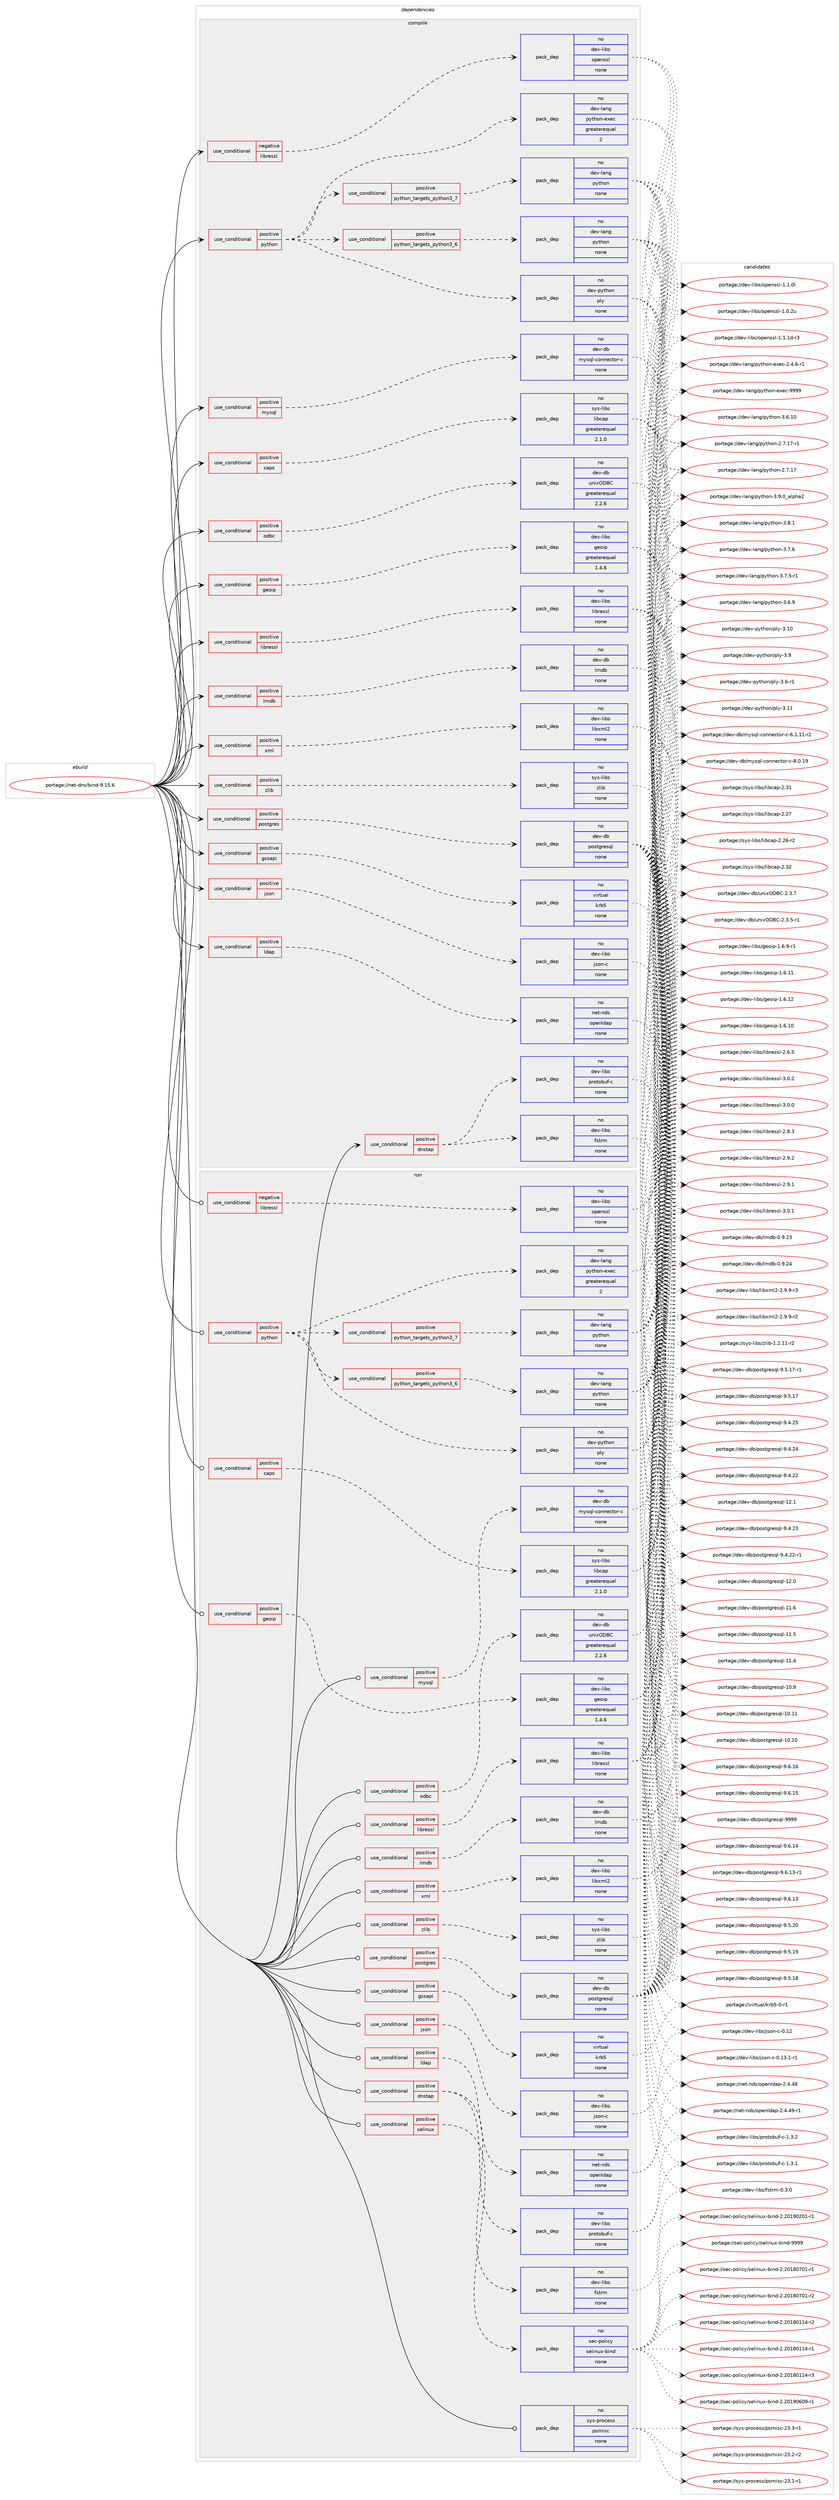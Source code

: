 digraph prolog {

# *************
# Graph options
# *************

newrank=true;
concentrate=true;
compound=true;
graph [rankdir=LR,fontname=Helvetica,fontsize=10,ranksep=1.5];#, ranksep=2.5, nodesep=0.2];
edge  [arrowhead=vee];
node  [fontname=Helvetica,fontsize=10];

# **********
# The ebuild
# **********

subgraph cluster_leftcol {
color=gray;
rank=same;
label=<<i>ebuild</i>>;
id [label="portage://net-dns/bind-9.15.6", color=red, width=4, href="../net-dns/bind-9.15.6.svg"];
}

# ****************
# The dependencies
# ****************

subgraph cluster_midcol {
color=gray;
label=<<i>dependencies</i>>;
subgraph cluster_compile {
fillcolor="#eeeeee";
style=filled;
label=<<i>compile</i>>;
subgraph cond32778 {
dependency148124 [label=<<TABLE BORDER="0" CELLBORDER="1" CELLSPACING="0" CELLPADDING="4"><TR><TD ROWSPAN="3" CELLPADDING="10">use_conditional</TD></TR><TR><TD>negative</TD></TR><TR><TD>libressl</TD></TR></TABLE>>, shape=none, color=red];
subgraph pack112904 {
dependency148125 [label=<<TABLE BORDER="0" CELLBORDER="1" CELLSPACING="0" CELLPADDING="4" WIDTH="220"><TR><TD ROWSPAN="6" CELLPADDING="30">pack_dep</TD></TR><TR><TD WIDTH="110">no</TD></TR><TR><TD>dev-libs</TD></TR><TR><TD>openssl</TD></TR><TR><TD>none</TD></TR><TR><TD></TD></TR></TABLE>>, shape=none, color=blue];
}
dependency148124:e -> dependency148125:w [weight=20,style="dashed",arrowhead="vee"];
}
id:e -> dependency148124:w [weight=20,style="solid",arrowhead="vee"];
subgraph cond32779 {
dependency148126 [label=<<TABLE BORDER="0" CELLBORDER="1" CELLSPACING="0" CELLPADDING="4"><TR><TD ROWSPAN="3" CELLPADDING="10">use_conditional</TD></TR><TR><TD>positive</TD></TR><TR><TD>caps</TD></TR></TABLE>>, shape=none, color=red];
subgraph pack112905 {
dependency148127 [label=<<TABLE BORDER="0" CELLBORDER="1" CELLSPACING="0" CELLPADDING="4" WIDTH="220"><TR><TD ROWSPAN="6" CELLPADDING="30">pack_dep</TD></TR><TR><TD WIDTH="110">no</TD></TR><TR><TD>sys-libs</TD></TR><TR><TD>libcap</TD></TR><TR><TD>greaterequal</TD></TR><TR><TD>2.1.0</TD></TR></TABLE>>, shape=none, color=blue];
}
dependency148126:e -> dependency148127:w [weight=20,style="dashed",arrowhead="vee"];
}
id:e -> dependency148126:w [weight=20,style="solid",arrowhead="vee"];
subgraph cond32780 {
dependency148128 [label=<<TABLE BORDER="0" CELLBORDER="1" CELLSPACING="0" CELLPADDING="4"><TR><TD ROWSPAN="3" CELLPADDING="10">use_conditional</TD></TR><TR><TD>positive</TD></TR><TR><TD>dnstap</TD></TR></TABLE>>, shape=none, color=red];
subgraph pack112906 {
dependency148129 [label=<<TABLE BORDER="0" CELLBORDER="1" CELLSPACING="0" CELLPADDING="4" WIDTH="220"><TR><TD ROWSPAN="6" CELLPADDING="30">pack_dep</TD></TR><TR><TD WIDTH="110">no</TD></TR><TR><TD>dev-libs</TD></TR><TR><TD>fstrm</TD></TR><TR><TD>none</TD></TR><TR><TD></TD></TR></TABLE>>, shape=none, color=blue];
}
dependency148128:e -> dependency148129:w [weight=20,style="dashed",arrowhead="vee"];
subgraph pack112907 {
dependency148130 [label=<<TABLE BORDER="0" CELLBORDER="1" CELLSPACING="0" CELLPADDING="4" WIDTH="220"><TR><TD ROWSPAN="6" CELLPADDING="30">pack_dep</TD></TR><TR><TD WIDTH="110">no</TD></TR><TR><TD>dev-libs</TD></TR><TR><TD>protobuf-c</TD></TR><TR><TD>none</TD></TR><TR><TD></TD></TR></TABLE>>, shape=none, color=blue];
}
dependency148128:e -> dependency148130:w [weight=20,style="dashed",arrowhead="vee"];
}
id:e -> dependency148128:w [weight=20,style="solid",arrowhead="vee"];
subgraph cond32781 {
dependency148131 [label=<<TABLE BORDER="0" CELLBORDER="1" CELLSPACING="0" CELLPADDING="4"><TR><TD ROWSPAN="3" CELLPADDING="10">use_conditional</TD></TR><TR><TD>positive</TD></TR><TR><TD>geoip</TD></TR></TABLE>>, shape=none, color=red];
subgraph pack112908 {
dependency148132 [label=<<TABLE BORDER="0" CELLBORDER="1" CELLSPACING="0" CELLPADDING="4" WIDTH="220"><TR><TD ROWSPAN="6" CELLPADDING="30">pack_dep</TD></TR><TR><TD WIDTH="110">no</TD></TR><TR><TD>dev-libs</TD></TR><TR><TD>geoip</TD></TR><TR><TD>greaterequal</TD></TR><TR><TD>1.4.6</TD></TR></TABLE>>, shape=none, color=blue];
}
dependency148131:e -> dependency148132:w [weight=20,style="dashed",arrowhead="vee"];
}
id:e -> dependency148131:w [weight=20,style="solid",arrowhead="vee"];
subgraph cond32782 {
dependency148133 [label=<<TABLE BORDER="0" CELLBORDER="1" CELLSPACING="0" CELLPADDING="4"><TR><TD ROWSPAN="3" CELLPADDING="10">use_conditional</TD></TR><TR><TD>positive</TD></TR><TR><TD>gssapi</TD></TR></TABLE>>, shape=none, color=red];
subgraph pack112909 {
dependency148134 [label=<<TABLE BORDER="0" CELLBORDER="1" CELLSPACING="0" CELLPADDING="4" WIDTH="220"><TR><TD ROWSPAN="6" CELLPADDING="30">pack_dep</TD></TR><TR><TD WIDTH="110">no</TD></TR><TR><TD>virtual</TD></TR><TR><TD>krb5</TD></TR><TR><TD>none</TD></TR><TR><TD></TD></TR></TABLE>>, shape=none, color=blue];
}
dependency148133:e -> dependency148134:w [weight=20,style="dashed",arrowhead="vee"];
}
id:e -> dependency148133:w [weight=20,style="solid",arrowhead="vee"];
subgraph cond32783 {
dependency148135 [label=<<TABLE BORDER="0" CELLBORDER="1" CELLSPACING="0" CELLPADDING="4"><TR><TD ROWSPAN="3" CELLPADDING="10">use_conditional</TD></TR><TR><TD>positive</TD></TR><TR><TD>json</TD></TR></TABLE>>, shape=none, color=red];
subgraph pack112910 {
dependency148136 [label=<<TABLE BORDER="0" CELLBORDER="1" CELLSPACING="0" CELLPADDING="4" WIDTH="220"><TR><TD ROWSPAN="6" CELLPADDING="30">pack_dep</TD></TR><TR><TD WIDTH="110">no</TD></TR><TR><TD>dev-libs</TD></TR><TR><TD>json-c</TD></TR><TR><TD>none</TD></TR><TR><TD></TD></TR></TABLE>>, shape=none, color=blue];
}
dependency148135:e -> dependency148136:w [weight=20,style="dashed",arrowhead="vee"];
}
id:e -> dependency148135:w [weight=20,style="solid",arrowhead="vee"];
subgraph cond32784 {
dependency148137 [label=<<TABLE BORDER="0" CELLBORDER="1" CELLSPACING="0" CELLPADDING="4"><TR><TD ROWSPAN="3" CELLPADDING="10">use_conditional</TD></TR><TR><TD>positive</TD></TR><TR><TD>ldap</TD></TR></TABLE>>, shape=none, color=red];
subgraph pack112911 {
dependency148138 [label=<<TABLE BORDER="0" CELLBORDER="1" CELLSPACING="0" CELLPADDING="4" WIDTH="220"><TR><TD ROWSPAN="6" CELLPADDING="30">pack_dep</TD></TR><TR><TD WIDTH="110">no</TD></TR><TR><TD>net-nds</TD></TR><TR><TD>openldap</TD></TR><TR><TD>none</TD></TR><TR><TD></TD></TR></TABLE>>, shape=none, color=blue];
}
dependency148137:e -> dependency148138:w [weight=20,style="dashed",arrowhead="vee"];
}
id:e -> dependency148137:w [weight=20,style="solid",arrowhead="vee"];
subgraph cond32785 {
dependency148139 [label=<<TABLE BORDER="0" CELLBORDER="1" CELLSPACING="0" CELLPADDING="4"><TR><TD ROWSPAN="3" CELLPADDING="10">use_conditional</TD></TR><TR><TD>positive</TD></TR><TR><TD>libressl</TD></TR></TABLE>>, shape=none, color=red];
subgraph pack112912 {
dependency148140 [label=<<TABLE BORDER="0" CELLBORDER="1" CELLSPACING="0" CELLPADDING="4" WIDTH="220"><TR><TD ROWSPAN="6" CELLPADDING="30">pack_dep</TD></TR><TR><TD WIDTH="110">no</TD></TR><TR><TD>dev-libs</TD></TR><TR><TD>libressl</TD></TR><TR><TD>none</TD></TR><TR><TD></TD></TR></TABLE>>, shape=none, color=blue];
}
dependency148139:e -> dependency148140:w [weight=20,style="dashed",arrowhead="vee"];
}
id:e -> dependency148139:w [weight=20,style="solid",arrowhead="vee"];
subgraph cond32786 {
dependency148141 [label=<<TABLE BORDER="0" CELLBORDER="1" CELLSPACING="0" CELLPADDING="4"><TR><TD ROWSPAN="3" CELLPADDING="10">use_conditional</TD></TR><TR><TD>positive</TD></TR><TR><TD>lmdb</TD></TR></TABLE>>, shape=none, color=red];
subgraph pack112913 {
dependency148142 [label=<<TABLE BORDER="0" CELLBORDER="1" CELLSPACING="0" CELLPADDING="4" WIDTH="220"><TR><TD ROWSPAN="6" CELLPADDING="30">pack_dep</TD></TR><TR><TD WIDTH="110">no</TD></TR><TR><TD>dev-db</TD></TR><TR><TD>lmdb</TD></TR><TR><TD>none</TD></TR><TR><TD></TD></TR></TABLE>>, shape=none, color=blue];
}
dependency148141:e -> dependency148142:w [weight=20,style="dashed",arrowhead="vee"];
}
id:e -> dependency148141:w [weight=20,style="solid",arrowhead="vee"];
subgraph cond32787 {
dependency148143 [label=<<TABLE BORDER="0" CELLBORDER="1" CELLSPACING="0" CELLPADDING="4"><TR><TD ROWSPAN="3" CELLPADDING="10">use_conditional</TD></TR><TR><TD>positive</TD></TR><TR><TD>mysql</TD></TR></TABLE>>, shape=none, color=red];
subgraph pack112914 {
dependency148144 [label=<<TABLE BORDER="0" CELLBORDER="1" CELLSPACING="0" CELLPADDING="4" WIDTH="220"><TR><TD ROWSPAN="6" CELLPADDING="30">pack_dep</TD></TR><TR><TD WIDTH="110">no</TD></TR><TR><TD>dev-db</TD></TR><TR><TD>mysql-connector-c</TD></TR><TR><TD>none</TD></TR><TR><TD></TD></TR></TABLE>>, shape=none, color=blue];
}
dependency148143:e -> dependency148144:w [weight=20,style="dashed",arrowhead="vee"];
}
id:e -> dependency148143:w [weight=20,style="solid",arrowhead="vee"];
subgraph cond32788 {
dependency148145 [label=<<TABLE BORDER="0" CELLBORDER="1" CELLSPACING="0" CELLPADDING="4"><TR><TD ROWSPAN="3" CELLPADDING="10">use_conditional</TD></TR><TR><TD>positive</TD></TR><TR><TD>odbc</TD></TR></TABLE>>, shape=none, color=red];
subgraph pack112915 {
dependency148146 [label=<<TABLE BORDER="0" CELLBORDER="1" CELLSPACING="0" CELLPADDING="4" WIDTH="220"><TR><TD ROWSPAN="6" CELLPADDING="30">pack_dep</TD></TR><TR><TD WIDTH="110">no</TD></TR><TR><TD>dev-db</TD></TR><TR><TD>unixODBC</TD></TR><TR><TD>greaterequal</TD></TR><TR><TD>2.2.6</TD></TR></TABLE>>, shape=none, color=blue];
}
dependency148145:e -> dependency148146:w [weight=20,style="dashed",arrowhead="vee"];
}
id:e -> dependency148145:w [weight=20,style="solid",arrowhead="vee"];
subgraph cond32789 {
dependency148147 [label=<<TABLE BORDER="0" CELLBORDER="1" CELLSPACING="0" CELLPADDING="4"><TR><TD ROWSPAN="3" CELLPADDING="10">use_conditional</TD></TR><TR><TD>positive</TD></TR><TR><TD>postgres</TD></TR></TABLE>>, shape=none, color=red];
subgraph pack112916 {
dependency148148 [label=<<TABLE BORDER="0" CELLBORDER="1" CELLSPACING="0" CELLPADDING="4" WIDTH="220"><TR><TD ROWSPAN="6" CELLPADDING="30">pack_dep</TD></TR><TR><TD WIDTH="110">no</TD></TR><TR><TD>dev-db</TD></TR><TR><TD>postgresql</TD></TR><TR><TD>none</TD></TR><TR><TD></TD></TR></TABLE>>, shape=none, color=blue];
}
dependency148147:e -> dependency148148:w [weight=20,style="dashed",arrowhead="vee"];
}
id:e -> dependency148147:w [weight=20,style="solid",arrowhead="vee"];
subgraph cond32790 {
dependency148149 [label=<<TABLE BORDER="0" CELLBORDER="1" CELLSPACING="0" CELLPADDING="4"><TR><TD ROWSPAN="3" CELLPADDING="10">use_conditional</TD></TR><TR><TD>positive</TD></TR><TR><TD>python</TD></TR></TABLE>>, shape=none, color=red];
subgraph cond32791 {
dependency148150 [label=<<TABLE BORDER="0" CELLBORDER="1" CELLSPACING="0" CELLPADDING="4"><TR><TD ROWSPAN="3" CELLPADDING="10">use_conditional</TD></TR><TR><TD>positive</TD></TR><TR><TD>python_targets_python3_6</TD></TR></TABLE>>, shape=none, color=red];
subgraph pack112917 {
dependency148151 [label=<<TABLE BORDER="0" CELLBORDER="1" CELLSPACING="0" CELLPADDING="4" WIDTH="220"><TR><TD ROWSPAN="6" CELLPADDING="30">pack_dep</TD></TR><TR><TD WIDTH="110">no</TD></TR><TR><TD>dev-lang</TD></TR><TR><TD>python</TD></TR><TR><TD>none</TD></TR><TR><TD></TD></TR></TABLE>>, shape=none, color=blue];
}
dependency148150:e -> dependency148151:w [weight=20,style="dashed",arrowhead="vee"];
}
dependency148149:e -> dependency148150:w [weight=20,style="dashed",arrowhead="vee"];
subgraph cond32792 {
dependency148152 [label=<<TABLE BORDER="0" CELLBORDER="1" CELLSPACING="0" CELLPADDING="4"><TR><TD ROWSPAN="3" CELLPADDING="10">use_conditional</TD></TR><TR><TD>positive</TD></TR><TR><TD>python_targets_python3_7</TD></TR></TABLE>>, shape=none, color=red];
subgraph pack112918 {
dependency148153 [label=<<TABLE BORDER="0" CELLBORDER="1" CELLSPACING="0" CELLPADDING="4" WIDTH="220"><TR><TD ROWSPAN="6" CELLPADDING="30">pack_dep</TD></TR><TR><TD WIDTH="110">no</TD></TR><TR><TD>dev-lang</TD></TR><TR><TD>python</TD></TR><TR><TD>none</TD></TR><TR><TD></TD></TR></TABLE>>, shape=none, color=blue];
}
dependency148152:e -> dependency148153:w [weight=20,style="dashed",arrowhead="vee"];
}
dependency148149:e -> dependency148152:w [weight=20,style="dashed",arrowhead="vee"];
subgraph pack112919 {
dependency148154 [label=<<TABLE BORDER="0" CELLBORDER="1" CELLSPACING="0" CELLPADDING="4" WIDTH="220"><TR><TD ROWSPAN="6" CELLPADDING="30">pack_dep</TD></TR><TR><TD WIDTH="110">no</TD></TR><TR><TD>dev-lang</TD></TR><TR><TD>python-exec</TD></TR><TR><TD>greaterequal</TD></TR><TR><TD>2</TD></TR></TABLE>>, shape=none, color=blue];
}
dependency148149:e -> dependency148154:w [weight=20,style="dashed",arrowhead="vee"];
subgraph pack112920 {
dependency148155 [label=<<TABLE BORDER="0" CELLBORDER="1" CELLSPACING="0" CELLPADDING="4" WIDTH="220"><TR><TD ROWSPAN="6" CELLPADDING="30">pack_dep</TD></TR><TR><TD WIDTH="110">no</TD></TR><TR><TD>dev-python</TD></TR><TR><TD>ply</TD></TR><TR><TD>none</TD></TR><TR><TD></TD></TR></TABLE>>, shape=none, color=blue];
}
dependency148149:e -> dependency148155:w [weight=20,style="dashed",arrowhead="vee"];
}
id:e -> dependency148149:w [weight=20,style="solid",arrowhead="vee"];
subgraph cond32793 {
dependency148156 [label=<<TABLE BORDER="0" CELLBORDER="1" CELLSPACING="0" CELLPADDING="4"><TR><TD ROWSPAN="3" CELLPADDING="10">use_conditional</TD></TR><TR><TD>positive</TD></TR><TR><TD>xml</TD></TR></TABLE>>, shape=none, color=red];
subgraph pack112921 {
dependency148157 [label=<<TABLE BORDER="0" CELLBORDER="1" CELLSPACING="0" CELLPADDING="4" WIDTH="220"><TR><TD ROWSPAN="6" CELLPADDING="30">pack_dep</TD></TR><TR><TD WIDTH="110">no</TD></TR><TR><TD>dev-libs</TD></TR><TR><TD>libxml2</TD></TR><TR><TD>none</TD></TR><TR><TD></TD></TR></TABLE>>, shape=none, color=blue];
}
dependency148156:e -> dependency148157:w [weight=20,style="dashed",arrowhead="vee"];
}
id:e -> dependency148156:w [weight=20,style="solid",arrowhead="vee"];
subgraph cond32794 {
dependency148158 [label=<<TABLE BORDER="0" CELLBORDER="1" CELLSPACING="0" CELLPADDING="4"><TR><TD ROWSPAN="3" CELLPADDING="10">use_conditional</TD></TR><TR><TD>positive</TD></TR><TR><TD>zlib</TD></TR></TABLE>>, shape=none, color=red];
subgraph pack112922 {
dependency148159 [label=<<TABLE BORDER="0" CELLBORDER="1" CELLSPACING="0" CELLPADDING="4" WIDTH="220"><TR><TD ROWSPAN="6" CELLPADDING="30">pack_dep</TD></TR><TR><TD WIDTH="110">no</TD></TR><TR><TD>sys-libs</TD></TR><TR><TD>zlib</TD></TR><TR><TD>none</TD></TR><TR><TD></TD></TR></TABLE>>, shape=none, color=blue];
}
dependency148158:e -> dependency148159:w [weight=20,style="dashed",arrowhead="vee"];
}
id:e -> dependency148158:w [weight=20,style="solid",arrowhead="vee"];
}
subgraph cluster_compileandrun {
fillcolor="#eeeeee";
style=filled;
label=<<i>compile and run</i>>;
}
subgraph cluster_run {
fillcolor="#eeeeee";
style=filled;
label=<<i>run</i>>;
subgraph cond32795 {
dependency148160 [label=<<TABLE BORDER="0" CELLBORDER="1" CELLSPACING="0" CELLPADDING="4"><TR><TD ROWSPAN="3" CELLPADDING="10">use_conditional</TD></TR><TR><TD>negative</TD></TR><TR><TD>libressl</TD></TR></TABLE>>, shape=none, color=red];
subgraph pack112923 {
dependency148161 [label=<<TABLE BORDER="0" CELLBORDER="1" CELLSPACING="0" CELLPADDING="4" WIDTH="220"><TR><TD ROWSPAN="6" CELLPADDING="30">pack_dep</TD></TR><TR><TD WIDTH="110">no</TD></TR><TR><TD>dev-libs</TD></TR><TR><TD>openssl</TD></TR><TR><TD>none</TD></TR><TR><TD></TD></TR></TABLE>>, shape=none, color=blue];
}
dependency148160:e -> dependency148161:w [weight=20,style="dashed",arrowhead="vee"];
}
id:e -> dependency148160:w [weight=20,style="solid",arrowhead="odot"];
subgraph cond32796 {
dependency148162 [label=<<TABLE BORDER="0" CELLBORDER="1" CELLSPACING="0" CELLPADDING="4"><TR><TD ROWSPAN="3" CELLPADDING="10">use_conditional</TD></TR><TR><TD>positive</TD></TR><TR><TD>caps</TD></TR></TABLE>>, shape=none, color=red];
subgraph pack112924 {
dependency148163 [label=<<TABLE BORDER="0" CELLBORDER="1" CELLSPACING="0" CELLPADDING="4" WIDTH="220"><TR><TD ROWSPAN="6" CELLPADDING="30">pack_dep</TD></TR><TR><TD WIDTH="110">no</TD></TR><TR><TD>sys-libs</TD></TR><TR><TD>libcap</TD></TR><TR><TD>greaterequal</TD></TR><TR><TD>2.1.0</TD></TR></TABLE>>, shape=none, color=blue];
}
dependency148162:e -> dependency148163:w [weight=20,style="dashed",arrowhead="vee"];
}
id:e -> dependency148162:w [weight=20,style="solid",arrowhead="odot"];
subgraph cond32797 {
dependency148164 [label=<<TABLE BORDER="0" CELLBORDER="1" CELLSPACING="0" CELLPADDING="4"><TR><TD ROWSPAN="3" CELLPADDING="10">use_conditional</TD></TR><TR><TD>positive</TD></TR><TR><TD>dnstap</TD></TR></TABLE>>, shape=none, color=red];
subgraph pack112925 {
dependency148165 [label=<<TABLE BORDER="0" CELLBORDER="1" CELLSPACING="0" CELLPADDING="4" WIDTH="220"><TR><TD ROWSPAN="6" CELLPADDING="30">pack_dep</TD></TR><TR><TD WIDTH="110">no</TD></TR><TR><TD>dev-libs</TD></TR><TR><TD>fstrm</TD></TR><TR><TD>none</TD></TR><TR><TD></TD></TR></TABLE>>, shape=none, color=blue];
}
dependency148164:e -> dependency148165:w [weight=20,style="dashed",arrowhead="vee"];
subgraph pack112926 {
dependency148166 [label=<<TABLE BORDER="0" CELLBORDER="1" CELLSPACING="0" CELLPADDING="4" WIDTH="220"><TR><TD ROWSPAN="6" CELLPADDING="30">pack_dep</TD></TR><TR><TD WIDTH="110">no</TD></TR><TR><TD>dev-libs</TD></TR><TR><TD>protobuf-c</TD></TR><TR><TD>none</TD></TR><TR><TD></TD></TR></TABLE>>, shape=none, color=blue];
}
dependency148164:e -> dependency148166:w [weight=20,style="dashed",arrowhead="vee"];
}
id:e -> dependency148164:w [weight=20,style="solid",arrowhead="odot"];
subgraph cond32798 {
dependency148167 [label=<<TABLE BORDER="0" CELLBORDER="1" CELLSPACING="0" CELLPADDING="4"><TR><TD ROWSPAN="3" CELLPADDING="10">use_conditional</TD></TR><TR><TD>positive</TD></TR><TR><TD>geoip</TD></TR></TABLE>>, shape=none, color=red];
subgraph pack112927 {
dependency148168 [label=<<TABLE BORDER="0" CELLBORDER="1" CELLSPACING="0" CELLPADDING="4" WIDTH="220"><TR><TD ROWSPAN="6" CELLPADDING="30">pack_dep</TD></TR><TR><TD WIDTH="110">no</TD></TR><TR><TD>dev-libs</TD></TR><TR><TD>geoip</TD></TR><TR><TD>greaterequal</TD></TR><TR><TD>1.4.6</TD></TR></TABLE>>, shape=none, color=blue];
}
dependency148167:e -> dependency148168:w [weight=20,style="dashed",arrowhead="vee"];
}
id:e -> dependency148167:w [weight=20,style="solid",arrowhead="odot"];
subgraph cond32799 {
dependency148169 [label=<<TABLE BORDER="0" CELLBORDER="1" CELLSPACING="0" CELLPADDING="4"><TR><TD ROWSPAN="3" CELLPADDING="10">use_conditional</TD></TR><TR><TD>positive</TD></TR><TR><TD>gssapi</TD></TR></TABLE>>, shape=none, color=red];
subgraph pack112928 {
dependency148170 [label=<<TABLE BORDER="0" CELLBORDER="1" CELLSPACING="0" CELLPADDING="4" WIDTH="220"><TR><TD ROWSPAN="6" CELLPADDING="30">pack_dep</TD></TR><TR><TD WIDTH="110">no</TD></TR><TR><TD>virtual</TD></TR><TR><TD>krb5</TD></TR><TR><TD>none</TD></TR><TR><TD></TD></TR></TABLE>>, shape=none, color=blue];
}
dependency148169:e -> dependency148170:w [weight=20,style="dashed",arrowhead="vee"];
}
id:e -> dependency148169:w [weight=20,style="solid",arrowhead="odot"];
subgraph cond32800 {
dependency148171 [label=<<TABLE BORDER="0" CELLBORDER="1" CELLSPACING="0" CELLPADDING="4"><TR><TD ROWSPAN="3" CELLPADDING="10">use_conditional</TD></TR><TR><TD>positive</TD></TR><TR><TD>json</TD></TR></TABLE>>, shape=none, color=red];
subgraph pack112929 {
dependency148172 [label=<<TABLE BORDER="0" CELLBORDER="1" CELLSPACING="0" CELLPADDING="4" WIDTH="220"><TR><TD ROWSPAN="6" CELLPADDING="30">pack_dep</TD></TR><TR><TD WIDTH="110">no</TD></TR><TR><TD>dev-libs</TD></TR><TR><TD>json-c</TD></TR><TR><TD>none</TD></TR><TR><TD></TD></TR></TABLE>>, shape=none, color=blue];
}
dependency148171:e -> dependency148172:w [weight=20,style="dashed",arrowhead="vee"];
}
id:e -> dependency148171:w [weight=20,style="solid",arrowhead="odot"];
subgraph cond32801 {
dependency148173 [label=<<TABLE BORDER="0" CELLBORDER="1" CELLSPACING="0" CELLPADDING="4"><TR><TD ROWSPAN="3" CELLPADDING="10">use_conditional</TD></TR><TR><TD>positive</TD></TR><TR><TD>ldap</TD></TR></TABLE>>, shape=none, color=red];
subgraph pack112930 {
dependency148174 [label=<<TABLE BORDER="0" CELLBORDER="1" CELLSPACING="0" CELLPADDING="4" WIDTH="220"><TR><TD ROWSPAN="6" CELLPADDING="30">pack_dep</TD></TR><TR><TD WIDTH="110">no</TD></TR><TR><TD>net-nds</TD></TR><TR><TD>openldap</TD></TR><TR><TD>none</TD></TR><TR><TD></TD></TR></TABLE>>, shape=none, color=blue];
}
dependency148173:e -> dependency148174:w [weight=20,style="dashed",arrowhead="vee"];
}
id:e -> dependency148173:w [weight=20,style="solid",arrowhead="odot"];
subgraph cond32802 {
dependency148175 [label=<<TABLE BORDER="0" CELLBORDER="1" CELLSPACING="0" CELLPADDING="4"><TR><TD ROWSPAN="3" CELLPADDING="10">use_conditional</TD></TR><TR><TD>positive</TD></TR><TR><TD>libressl</TD></TR></TABLE>>, shape=none, color=red];
subgraph pack112931 {
dependency148176 [label=<<TABLE BORDER="0" CELLBORDER="1" CELLSPACING="0" CELLPADDING="4" WIDTH="220"><TR><TD ROWSPAN="6" CELLPADDING="30">pack_dep</TD></TR><TR><TD WIDTH="110">no</TD></TR><TR><TD>dev-libs</TD></TR><TR><TD>libressl</TD></TR><TR><TD>none</TD></TR><TR><TD></TD></TR></TABLE>>, shape=none, color=blue];
}
dependency148175:e -> dependency148176:w [weight=20,style="dashed",arrowhead="vee"];
}
id:e -> dependency148175:w [weight=20,style="solid",arrowhead="odot"];
subgraph cond32803 {
dependency148177 [label=<<TABLE BORDER="0" CELLBORDER="1" CELLSPACING="0" CELLPADDING="4"><TR><TD ROWSPAN="3" CELLPADDING="10">use_conditional</TD></TR><TR><TD>positive</TD></TR><TR><TD>lmdb</TD></TR></TABLE>>, shape=none, color=red];
subgraph pack112932 {
dependency148178 [label=<<TABLE BORDER="0" CELLBORDER="1" CELLSPACING="0" CELLPADDING="4" WIDTH="220"><TR><TD ROWSPAN="6" CELLPADDING="30">pack_dep</TD></TR><TR><TD WIDTH="110">no</TD></TR><TR><TD>dev-db</TD></TR><TR><TD>lmdb</TD></TR><TR><TD>none</TD></TR><TR><TD></TD></TR></TABLE>>, shape=none, color=blue];
}
dependency148177:e -> dependency148178:w [weight=20,style="dashed",arrowhead="vee"];
}
id:e -> dependency148177:w [weight=20,style="solid",arrowhead="odot"];
subgraph cond32804 {
dependency148179 [label=<<TABLE BORDER="0" CELLBORDER="1" CELLSPACING="0" CELLPADDING="4"><TR><TD ROWSPAN="3" CELLPADDING="10">use_conditional</TD></TR><TR><TD>positive</TD></TR><TR><TD>mysql</TD></TR></TABLE>>, shape=none, color=red];
subgraph pack112933 {
dependency148180 [label=<<TABLE BORDER="0" CELLBORDER="1" CELLSPACING="0" CELLPADDING="4" WIDTH="220"><TR><TD ROWSPAN="6" CELLPADDING="30">pack_dep</TD></TR><TR><TD WIDTH="110">no</TD></TR><TR><TD>dev-db</TD></TR><TR><TD>mysql-connector-c</TD></TR><TR><TD>none</TD></TR><TR><TD></TD></TR></TABLE>>, shape=none, color=blue];
}
dependency148179:e -> dependency148180:w [weight=20,style="dashed",arrowhead="vee"];
}
id:e -> dependency148179:w [weight=20,style="solid",arrowhead="odot"];
subgraph cond32805 {
dependency148181 [label=<<TABLE BORDER="0" CELLBORDER="1" CELLSPACING="0" CELLPADDING="4"><TR><TD ROWSPAN="3" CELLPADDING="10">use_conditional</TD></TR><TR><TD>positive</TD></TR><TR><TD>odbc</TD></TR></TABLE>>, shape=none, color=red];
subgraph pack112934 {
dependency148182 [label=<<TABLE BORDER="0" CELLBORDER="1" CELLSPACING="0" CELLPADDING="4" WIDTH="220"><TR><TD ROWSPAN="6" CELLPADDING="30">pack_dep</TD></TR><TR><TD WIDTH="110">no</TD></TR><TR><TD>dev-db</TD></TR><TR><TD>unixODBC</TD></TR><TR><TD>greaterequal</TD></TR><TR><TD>2.2.6</TD></TR></TABLE>>, shape=none, color=blue];
}
dependency148181:e -> dependency148182:w [weight=20,style="dashed",arrowhead="vee"];
}
id:e -> dependency148181:w [weight=20,style="solid",arrowhead="odot"];
subgraph cond32806 {
dependency148183 [label=<<TABLE BORDER="0" CELLBORDER="1" CELLSPACING="0" CELLPADDING="4"><TR><TD ROWSPAN="3" CELLPADDING="10">use_conditional</TD></TR><TR><TD>positive</TD></TR><TR><TD>postgres</TD></TR></TABLE>>, shape=none, color=red];
subgraph pack112935 {
dependency148184 [label=<<TABLE BORDER="0" CELLBORDER="1" CELLSPACING="0" CELLPADDING="4" WIDTH="220"><TR><TD ROWSPAN="6" CELLPADDING="30">pack_dep</TD></TR><TR><TD WIDTH="110">no</TD></TR><TR><TD>dev-db</TD></TR><TR><TD>postgresql</TD></TR><TR><TD>none</TD></TR><TR><TD></TD></TR></TABLE>>, shape=none, color=blue];
}
dependency148183:e -> dependency148184:w [weight=20,style="dashed",arrowhead="vee"];
}
id:e -> dependency148183:w [weight=20,style="solid",arrowhead="odot"];
subgraph cond32807 {
dependency148185 [label=<<TABLE BORDER="0" CELLBORDER="1" CELLSPACING="0" CELLPADDING="4"><TR><TD ROWSPAN="3" CELLPADDING="10">use_conditional</TD></TR><TR><TD>positive</TD></TR><TR><TD>python</TD></TR></TABLE>>, shape=none, color=red];
subgraph cond32808 {
dependency148186 [label=<<TABLE BORDER="0" CELLBORDER="1" CELLSPACING="0" CELLPADDING="4"><TR><TD ROWSPAN="3" CELLPADDING="10">use_conditional</TD></TR><TR><TD>positive</TD></TR><TR><TD>python_targets_python3_6</TD></TR></TABLE>>, shape=none, color=red];
subgraph pack112936 {
dependency148187 [label=<<TABLE BORDER="0" CELLBORDER="1" CELLSPACING="0" CELLPADDING="4" WIDTH="220"><TR><TD ROWSPAN="6" CELLPADDING="30">pack_dep</TD></TR><TR><TD WIDTH="110">no</TD></TR><TR><TD>dev-lang</TD></TR><TR><TD>python</TD></TR><TR><TD>none</TD></TR><TR><TD></TD></TR></TABLE>>, shape=none, color=blue];
}
dependency148186:e -> dependency148187:w [weight=20,style="dashed",arrowhead="vee"];
}
dependency148185:e -> dependency148186:w [weight=20,style="dashed",arrowhead="vee"];
subgraph cond32809 {
dependency148188 [label=<<TABLE BORDER="0" CELLBORDER="1" CELLSPACING="0" CELLPADDING="4"><TR><TD ROWSPAN="3" CELLPADDING="10">use_conditional</TD></TR><TR><TD>positive</TD></TR><TR><TD>python_targets_python3_7</TD></TR></TABLE>>, shape=none, color=red];
subgraph pack112937 {
dependency148189 [label=<<TABLE BORDER="0" CELLBORDER="1" CELLSPACING="0" CELLPADDING="4" WIDTH="220"><TR><TD ROWSPAN="6" CELLPADDING="30">pack_dep</TD></TR><TR><TD WIDTH="110">no</TD></TR><TR><TD>dev-lang</TD></TR><TR><TD>python</TD></TR><TR><TD>none</TD></TR><TR><TD></TD></TR></TABLE>>, shape=none, color=blue];
}
dependency148188:e -> dependency148189:w [weight=20,style="dashed",arrowhead="vee"];
}
dependency148185:e -> dependency148188:w [weight=20,style="dashed",arrowhead="vee"];
subgraph pack112938 {
dependency148190 [label=<<TABLE BORDER="0" CELLBORDER="1" CELLSPACING="0" CELLPADDING="4" WIDTH="220"><TR><TD ROWSPAN="6" CELLPADDING="30">pack_dep</TD></TR><TR><TD WIDTH="110">no</TD></TR><TR><TD>dev-lang</TD></TR><TR><TD>python-exec</TD></TR><TR><TD>greaterequal</TD></TR><TR><TD>2</TD></TR></TABLE>>, shape=none, color=blue];
}
dependency148185:e -> dependency148190:w [weight=20,style="dashed",arrowhead="vee"];
subgraph pack112939 {
dependency148191 [label=<<TABLE BORDER="0" CELLBORDER="1" CELLSPACING="0" CELLPADDING="4" WIDTH="220"><TR><TD ROWSPAN="6" CELLPADDING="30">pack_dep</TD></TR><TR><TD WIDTH="110">no</TD></TR><TR><TD>dev-python</TD></TR><TR><TD>ply</TD></TR><TR><TD>none</TD></TR><TR><TD></TD></TR></TABLE>>, shape=none, color=blue];
}
dependency148185:e -> dependency148191:w [weight=20,style="dashed",arrowhead="vee"];
}
id:e -> dependency148185:w [weight=20,style="solid",arrowhead="odot"];
subgraph cond32810 {
dependency148192 [label=<<TABLE BORDER="0" CELLBORDER="1" CELLSPACING="0" CELLPADDING="4"><TR><TD ROWSPAN="3" CELLPADDING="10">use_conditional</TD></TR><TR><TD>positive</TD></TR><TR><TD>selinux</TD></TR></TABLE>>, shape=none, color=red];
subgraph pack112940 {
dependency148193 [label=<<TABLE BORDER="0" CELLBORDER="1" CELLSPACING="0" CELLPADDING="4" WIDTH="220"><TR><TD ROWSPAN="6" CELLPADDING="30">pack_dep</TD></TR><TR><TD WIDTH="110">no</TD></TR><TR><TD>sec-policy</TD></TR><TR><TD>selinux-bind</TD></TR><TR><TD>none</TD></TR><TR><TD></TD></TR></TABLE>>, shape=none, color=blue];
}
dependency148192:e -> dependency148193:w [weight=20,style="dashed",arrowhead="vee"];
}
id:e -> dependency148192:w [weight=20,style="solid",arrowhead="odot"];
subgraph cond32811 {
dependency148194 [label=<<TABLE BORDER="0" CELLBORDER="1" CELLSPACING="0" CELLPADDING="4"><TR><TD ROWSPAN="3" CELLPADDING="10">use_conditional</TD></TR><TR><TD>positive</TD></TR><TR><TD>xml</TD></TR></TABLE>>, shape=none, color=red];
subgraph pack112941 {
dependency148195 [label=<<TABLE BORDER="0" CELLBORDER="1" CELLSPACING="0" CELLPADDING="4" WIDTH="220"><TR><TD ROWSPAN="6" CELLPADDING="30">pack_dep</TD></TR><TR><TD WIDTH="110">no</TD></TR><TR><TD>dev-libs</TD></TR><TR><TD>libxml2</TD></TR><TR><TD>none</TD></TR><TR><TD></TD></TR></TABLE>>, shape=none, color=blue];
}
dependency148194:e -> dependency148195:w [weight=20,style="dashed",arrowhead="vee"];
}
id:e -> dependency148194:w [weight=20,style="solid",arrowhead="odot"];
subgraph cond32812 {
dependency148196 [label=<<TABLE BORDER="0" CELLBORDER="1" CELLSPACING="0" CELLPADDING="4"><TR><TD ROWSPAN="3" CELLPADDING="10">use_conditional</TD></TR><TR><TD>positive</TD></TR><TR><TD>zlib</TD></TR></TABLE>>, shape=none, color=red];
subgraph pack112942 {
dependency148197 [label=<<TABLE BORDER="0" CELLBORDER="1" CELLSPACING="0" CELLPADDING="4" WIDTH="220"><TR><TD ROWSPAN="6" CELLPADDING="30">pack_dep</TD></TR><TR><TD WIDTH="110">no</TD></TR><TR><TD>sys-libs</TD></TR><TR><TD>zlib</TD></TR><TR><TD>none</TD></TR><TR><TD></TD></TR></TABLE>>, shape=none, color=blue];
}
dependency148196:e -> dependency148197:w [weight=20,style="dashed",arrowhead="vee"];
}
id:e -> dependency148196:w [weight=20,style="solid",arrowhead="odot"];
subgraph pack112943 {
dependency148198 [label=<<TABLE BORDER="0" CELLBORDER="1" CELLSPACING="0" CELLPADDING="4" WIDTH="220"><TR><TD ROWSPAN="6" CELLPADDING="30">pack_dep</TD></TR><TR><TD WIDTH="110">no</TD></TR><TR><TD>sys-process</TD></TR><TR><TD>psmisc</TD></TR><TR><TD>none</TD></TR><TR><TD></TD></TR></TABLE>>, shape=none, color=blue];
}
id:e -> dependency148198:w [weight=20,style="solid",arrowhead="odot"];
}
}

# **************
# The candidates
# **************

subgraph cluster_choices {
rank=same;
color=gray;
label=<<i>candidates</i>>;

subgraph choice112904 {
color=black;
nodesep=1;
choice1001011184510810598115471111121011101151151084549464946491004511451 [label="portage://dev-libs/openssl-1.1.1d-r3", color=red, width=4,href="../dev-libs/openssl-1.1.1d-r3.svg"];
choice100101118451081059811547111112101110115115108454946494648108 [label="portage://dev-libs/openssl-1.1.0l", color=red, width=4,href="../dev-libs/openssl-1.1.0l.svg"];
choice100101118451081059811547111112101110115115108454946484650117 [label="portage://dev-libs/openssl-1.0.2u", color=red, width=4,href="../dev-libs/openssl-1.0.2u.svg"];
dependency148125:e -> choice1001011184510810598115471111121011101151151084549464946491004511451:w [style=dotted,weight="100"];
dependency148125:e -> choice100101118451081059811547111112101110115115108454946494648108:w [style=dotted,weight="100"];
dependency148125:e -> choice100101118451081059811547111112101110115115108454946484650117:w [style=dotted,weight="100"];
}
subgraph choice112905 {
color=black;
nodesep=1;
choice1151211154510810598115471081059899971124550465150 [label="portage://sys-libs/libcap-2.32", color=red, width=4,href="../sys-libs/libcap-2.32.svg"];
choice1151211154510810598115471081059899971124550465149 [label="portage://sys-libs/libcap-2.31", color=red, width=4,href="../sys-libs/libcap-2.31.svg"];
choice1151211154510810598115471081059899971124550465055 [label="portage://sys-libs/libcap-2.27", color=red, width=4,href="../sys-libs/libcap-2.27.svg"];
choice11512111545108105981154710810598999711245504650544511450 [label="portage://sys-libs/libcap-2.26-r2", color=red, width=4,href="../sys-libs/libcap-2.26-r2.svg"];
dependency148127:e -> choice1151211154510810598115471081059899971124550465150:w [style=dotted,weight="100"];
dependency148127:e -> choice1151211154510810598115471081059899971124550465149:w [style=dotted,weight="100"];
dependency148127:e -> choice1151211154510810598115471081059899971124550465055:w [style=dotted,weight="100"];
dependency148127:e -> choice11512111545108105981154710810598999711245504650544511450:w [style=dotted,weight="100"];
}
subgraph choice112906 {
color=black;
nodesep=1;
choice100101118451081059811547102115116114109454846514648 [label="portage://dev-libs/fstrm-0.3.0", color=red, width=4,href="../dev-libs/fstrm-0.3.0.svg"];
dependency148129:e -> choice100101118451081059811547102115116114109454846514648:w [style=dotted,weight="100"];
}
subgraph choice112907 {
color=black;
nodesep=1;
choice100101118451081059811547112114111116111981171024599454946514650 [label="portage://dev-libs/protobuf-c-1.3.2", color=red, width=4,href="../dev-libs/protobuf-c-1.3.2.svg"];
choice100101118451081059811547112114111116111981171024599454946514649 [label="portage://dev-libs/protobuf-c-1.3.1", color=red, width=4,href="../dev-libs/protobuf-c-1.3.1.svg"];
dependency148130:e -> choice100101118451081059811547112114111116111981171024599454946514650:w [style=dotted,weight="100"];
dependency148130:e -> choice100101118451081059811547112114111116111981171024599454946514649:w [style=dotted,weight="100"];
}
subgraph choice112908 {
color=black;
nodesep=1;
choice1001011184510810598115471031011111051124549465446574511449 [label="portage://dev-libs/geoip-1.6.9-r1", color=red, width=4,href="../dev-libs/geoip-1.6.9-r1.svg"];
choice10010111845108105981154710310111110511245494654464950 [label="portage://dev-libs/geoip-1.6.12", color=red, width=4,href="../dev-libs/geoip-1.6.12.svg"];
choice10010111845108105981154710310111110511245494654464949 [label="portage://dev-libs/geoip-1.6.11", color=red, width=4,href="../dev-libs/geoip-1.6.11.svg"];
choice10010111845108105981154710310111110511245494654464948 [label="portage://dev-libs/geoip-1.6.10", color=red, width=4,href="../dev-libs/geoip-1.6.10.svg"];
dependency148132:e -> choice1001011184510810598115471031011111051124549465446574511449:w [style=dotted,weight="100"];
dependency148132:e -> choice10010111845108105981154710310111110511245494654464950:w [style=dotted,weight="100"];
dependency148132:e -> choice10010111845108105981154710310111110511245494654464949:w [style=dotted,weight="100"];
dependency148132:e -> choice10010111845108105981154710310111110511245494654464948:w [style=dotted,weight="100"];
}
subgraph choice112909 {
color=black;
nodesep=1;
choice1181051141161179710847107114985345484511449 [label="portage://virtual/krb5-0-r1", color=red, width=4,href="../virtual/krb5-0-r1.svg"];
dependency148134:e -> choice1181051141161179710847107114985345484511449:w [style=dotted,weight="100"];
}
subgraph choice112910 {
color=black;
nodesep=1;
choice1001011184510810598115471061151111104599454846495146494511449 [label="portage://dev-libs/json-c-0.13.1-r1", color=red, width=4,href="../dev-libs/json-c-0.13.1-r1.svg"];
choice10010111845108105981154710611511111045994548464950 [label="portage://dev-libs/json-c-0.12", color=red, width=4,href="../dev-libs/json-c-0.12.svg"];
dependency148136:e -> choice1001011184510810598115471061151111104599454846495146494511449:w [style=dotted,weight="100"];
dependency148136:e -> choice10010111845108105981154710611511111045994548464950:w [style=dotted,weight="100"];
}
subgraph choice112911 {
color=black;
nodesep=1;
choice110101116451101001154711111210111010810097112455046524652574511449 [label="portage://net-nds/openldap-2.4.49-r1", color=red, width=4,href="../net-nds/openldap-2.4.49-r1.svg"];
choice11010111645110100115471111121011101081009711245504652465256 [label="portage://net-nds/openldap-2.4.48", color=red, width=4,href="../net-nds/openldap-2.4.48.svg"];
dependency148138:e -> choice110101116451101001154711111210111010810097112455046524652574511449:w [style=dotted,weight="100"];
dependency148138:e -> choice11010111645110100115471111121011101081009711245504652465256:w [style=dotted,weight="100"];
}
subgraph choice112912 {
color=black;
nodesep=1;
choice10010111845108105981154710810598114101115115108455146484650 [label="portage://dev-libs/libressl-3.0.2", color=red, width=4,href="../dev-libs/libressl-3.0.2.svg"];
choice10010111845108105981154710810598114101115115108455146484649 [label="portage://dev-libs/libressl-3.0.1", color=red, width=4,href="../dev-libs/libressl-3.0.1.svg"];
choice10010111845108105981154710810598114101115115108455146484648 [label="portage://dev-libs/libressl-3.0.0", color=red, width=4,href="../dev-libs/libressl-3.0.0.svg"];
choice10010111845108105981154710810598114101115115108455046574650 [label="portage://dev-libs/libressl-2.9.2", color=red, width=4,href="../dev-libs/libressl-2.9.2.svg"];
choice10010111845108105981154710810598114101115115108455046574649 [label="portage://dev-libs/libressl-2.9.1", color=red, width=4,href="../dev-libs/libressl-2.9.1.svg"];
choice10010111845108105981154710810598114101115115108455046564651 [label="portage://dev-libs/libressl-2.8.3", color=red, width=4,href="../dev-libs/libressl-2.8.3.svg"];
choice10010111845108105981154710810598114101115115108455046544653 [label="portage://dev-libs/libressl-2.6.5", color=red, width=4,href="../dev-libs/libressl-2.6.5.svg"];
dependency148140:e -> choice10010111845108105981154710810598114101115115108455146484650:w [style=dotted,weight="100"];
dependency148140:e -> choice10010111845108105981154710810598114101115115108455146484649:w [style=dotted,weight="100"];
dependency148140:e -> choice10010111845108105981154710810598114101115115108455146484648:w [style=dotted,weight="100"];
dependency148140:e -> choice10010111845108105981154710810598114101115115108455046574650:w [style=dotted,weight="100"];
dependency148140:e -> choice10010111845108105981154710810598114101115115108455046574649:w [style=dotted,weight="100"];
dependency148140:e -> choice10010111845108105981154710810598114101115115108455046564651:w [style=dotted,weight="100"];
dependency148140:e -> choice10010111845108105981154710810598114101115115108455046544653:w [style=dotted,weight="100"];
}
subgraph choice112913 {
color=black;
nodesep=1;
choice1001011184510098471081091009845484657465052 [label="portage://dev-db/lmdb-0.9.24", color=red, width=4,href="../dev-db/lmdb-0.9.24.svg"];
choice1001011184510098471081091009845484657465051 [label="portage://dev-db/lmdb-0.9.23", color=red, width=4,href="../dev-db/lmdb-0.9.23.svg"];
dependency148142:e -> choice1001011184510098471081091009845484657465052:w [style=dotted,weight="100"];
dependency148142:e -> choice1001011184510098471081091009845484657465051:w [style=dotted,weight="100"];
}
subgraph choice112914 {
color=black;
nodesep=1;
choice100101118451009847109121115113108459911111011010199116111114459945564648464957 [label="portage://dev-db/mysql-connector-c-8.0.19", color=red, width=4,href="../dev-db/mysql-connector-c-8.0.19.svg"];
choice1001011184510098471091211151131084599111110110101991161111144599455446494649494511450 [label="portage://dev-db/mysql-connector-c-6.1.11-r2", color=red, width=4,href="../dev-db/mysql-connector-c-6.1.11-r2.svg"];
dependency148144:e -> choice100101118451009847109121115113108459911111011010199116111114459945564648464957:w [style=dotted,weight="100"];
dependency148144:e -> choice1001011184510098471091211151131084599111110110101991161111144599455446494649494511450:w [style=dotted,weight="100"];
}
subgraph choice112915 {
color=black;
nodesep=1;
choice10010111845100984711711010512079686667455046514655 [label="portage://dev-db/unixODBC-2.3.7", color=red, width=4,href="../dev-db/unixODBC-2.3.7.svg"];
choice100101118451009847117110105120796866674550465146534511449 [label="portage://dev-db/unixODBC-2.3.5-r1", color=red, width=4,href="../dev-db/unixODBC-2.3.5-r1.svg"];
dependency148146:e -> choice10010111845100984711711010512079686667455046514655:w [style=dotted,weight="100"];
dependency148146:e -> choice100101118451009847117110105120796866674550465146534511449:w [style=dotted,weight="100"];
}
subgraph choice112916 {
color=black;
nodesep=1;
choice1001011184510098471121111151161031141011151131084557575757 [label="portage://dev-db/postgresql-9999", color=red, width=4,href="../dev-db/postgresql-9999.svg"];
choice10010111845100984711211111511610311410111511310845574654464954 [label="portage://dev-db/postgresql-9.6.16", color=red, width=4,href="../dev-db/postgresql-9.6.16.svg"];
choice10010111845100984711211111511610311410111511310845574654464953 [label="portage://dev-db/postgresql-9.6.15", color=red, width=4,href="../dev-db/postgresql-9.6.15.svg"];
choice10010111845100984711211111511610311410111511310845574654464952 [label="portage://dev-db/postgresql-9.6.14", color=red, width=4,href="../dev-db/postgresql-9.6.14.svg"];
choice100101118451009847112111115116103114101115113108455746544649514511449 [label="portage://dev-db/postgresql-9.6.13-r1", color=red, width=4,href="../dev-db/postgresql-9.6.13-r1.svg"];
choice10010111845100984711211111511610311410111511310845574654464951 [label="portage://dev-db/postgresql-9.6.13", color=red, width=4,href="../dev-db/postgresql-9.6.13.svg"];
choice10010111845100984711211111511610311410111511310845574653465048 [label="portage://dev-db/postgresql-9.5.20", color=red, width=4,href="../dev-db/postgresql-9.5.20.svg"];
choice10010111845100984711211111511610311410111511310845574653464957 [label="portage://dev-db/postgresql-9.5.19", color=red, width=4,href="../dev-db/postgresql-9.5.19.svg"];
choice10010111845100984711211111511610311410111511310845574653464956 [label="portage://dev-db/postgresql-9.5.18", color=red, width=4,href="../dev-db/postgresql-9.5.18.svg"];
choice100101118451009847112111115116103114101115113108455746534649554511449 [label="portage://dev-db/postgresql-9.5.17-r1", color=red, width=4,href="../dev-db/postgresql-9.5.17-r1.svg"];
choice10010111845100984711211111511610311410111511310845574653464955 [label="portage://dev-db/postgresql-9.5.17", color=red, width=4,href="../dev-db/postgresql-9.5.17.svg"];
choice10010111845100984711211111511610311410111511310845574652465053 [label="portage://dev-db/postgresql-9.4.25", color=red, width=4,href="../dev-db/postgresql-9.4.25.svg"];
choice10010111845100984711211111511610311410111511310845574652465052 [label="portage://dev-db/postgresql-9.4.24", color=red, width=4,href="../dev-db/postgresql-9.4.24.svg"];
choice10010111845100984711211111511610311410111511310845574652465051 [label="portage://dev-db/postgresql-9.4.23", color=red, width=4,href="../dev-db/postgresql-9.4.23.svg"];
choice100101118451009847112111115116103114101115113108455746524650504511449 [label="portage://dev-db/postgresql-9.4.22-r1", color=red, width=4,href="../dev-db/postgresql-9.4.22-r1.svg"];
choice10010111845100984711211111511610311410111511310845574652465050 [label="portage://dev-db/postgresql-9.4.22", color=red, width=4,href="../dev-db/postgresql-9.4.22.svg"];
choice1001011184510098471121111151161031141011151131084549504649 [label="portage://dev-db/postgresql-12.1", color=red, width=4,href="../dev-db/postgresql-12.1.svg"];
choice1001011184510098471121111151161031141011151131084549504648 [label="portage://dev-db/postgresql-12.0", color=red, width=4,href="../dev-db/postgresql-12.0.svg"];
choice1001011184510098471121111151161031141011151131084549494654 [label="portage://dev-db/postgresql-11.6", color=red, width=4,href="../dev-db/postgresql-11.6.svg"];
choice1001011184510098471121111151161031141011151131084549494653 [label="portage://dev-db/postgresql-11.5", color=red, width=4,href="../dev-db/postgresql-11.5.svg"];
choice1001011184510098471121111151161031141011151131084549494652 [label="portage://dev-db/postgresql-11.4", color=red, width=4,href="../dev-db/postgresql-11.4.svg"];
choice1001011184510098471121111151161031141011151131084549484657 [label="portage://dev-db/postgresql-10.9", color=red, width=4,href="../dev-db/postgresql-10.9.svg"];
choice100101118451009847112111115116103114101115113108454948464949 [label="portage://dev-db/postgresql-10.11", color=red, width=4,href="../dev-db/postgresql-10.11.svg"];
choice100101118451009847112111115116103114101115113108454948464948 [label="portage://dev-db/postgresql-10.10", color=red, width=4,href="../dev-db/postgresql-10.10.svg"];
dependency148148:e -> choice1001011184510098471121111151161031141011151131084557575757:w [style=dotted,weight="100"];
dependency148148:e -> choice10010111845100984711211111511610311410111511310845574654464954:w [style=dotted,weight="100"];
dependency148148:e -> choice10010111845100984711211111511610311410111511310845574654464953:w [style=dotted,weight="100"];
dependency148148:e -> choice10010111845100984711211111511610311410111511310845574654464952:w [style=dotted,weight="100"];
dependency148148:e -> choice100101118451009847112111115116103114101115113108455746544649514511449:w [style=dotted,weight="100"];
dependency148148:e -> choice10010111845100984711211111511610311410111511310845574654464951:w [style=dotted,weight="100"];
dependency148148:e -> choice10010111845100984711211111511610311410111511310845574653465048:w [style=dotted,weight="100"];
dependency148148:e -> choice10010111845100984711211111511610311410111511310845574653464957:w [style=dotted,weight="100"];
dependency148148:e -> choice10010111845100984711211111511610311410111511310845574653464956:w [style=dotted,weight="100"];
dependency148148:e -> choice100101118451009847112111115116103114101115113108455746534649554511449:w [style=dotted,weight="100"];
dependency148148:e -> choice10010111845100984711211111511610311410111511310845574653464955:w [style=dotted,weight="100"];
dependency148148:e -> choice10010111845100984711211111511610311410111511310845574652465053:w [style=dotted,weight="100"];
dependency148148:e -> choice10010111845100984711211111511610311410111511310845574652465052:w [style=dotted,weight="100"];
dependency148148:e -> choice10010111845100984711211111511610311410111511310845574652465051:w [style=dotted,weight="100"];
dependency148148:e -> choice100101118451009847112111115116103114101115113108455746524650504511449:w [style=dotted,weight="100"];
dependency148148:e -> choice10010111845100984711211111511610311410111511310845574652465050:w [style=dotted,weight="100"];
dependency148148:e -> choice1001011184510098471121111151161031141011151131084549504649:w [style=dotted,weight="100"];
dependency148148:e -> choice1001011184510098471121111151161031141011151131084549504648:w [style=dotted,weight="100"];
dependency148148:e -> choice1001011184510098471121111151161031141011151131084549494654:w [style=dotted,weight="100"];
dependency148148:e -> choice1001011184510098471121111151161031141011151131084549494653:w [style=dotted,weight="100"];
dependency148148:e -> choice1001011184510098471121111151161031141011151131084549494652:w [style=dotted,weight="100"];
dependency148148:e -> choice1001011184510098471121111151161031141011151131084549484657:w [style=dotted,weight="100"];
dependency148148:e -> choice100101118451009847112111115116103114101115113108454948464949:w [style=dotted,weight="100"];
dependency148148:e -> choice100101118451009847112111115116103114101115113108454948464948:w [style=dotted,weight="100"];
}
subgraph choice112917 {
color=black;
nodesep=1;
choice10010111845108971101034711212111610411111045514657464895971081121049750 [label="portage://dev-lang/python-3.9.0_alpha2", color=red, width=4,href="../dev-lang/python-3.9.0_alpha2.svg"];
choice100101118451089711010347112121116104111110455146564649 [label="portage://dev-lang/python-3.8.1", color=red, width=4,href="../dev-lang/python-3.8.1.svg"];
choice100101118451089711010347112121116104111110455146554654 [label="portage://dev-lang/python-3.7.6", color=red, width=4,href="../dev-lang/python-3.7.6.svg"];
choice1001011184510897110103471121211161041111104551465546534511449 [label="portage://dev-lang/python-3.7.5-r1", color=red, width=4,href="../dev-lang/python-3.7.5-r1.svg"];
choice100101118451089711010347112121116104111110455146544657 [label="portage://dev-lang/python-3.6.9", color=red, width=4,href="../dev-lang/python-3.6.9.svg"];
choice10010111845108971101034711212111610411111045514654464948 [label="portage://dev-lang/python-3.6.10", color=red, width=4,href="../dev-lang/python-3.6.10.svg"];
choice100101118451089711010347112121116104111110455046554649554511449 [label="portage://dev-lang/python-2.7.17-r1", color=red, width=4,href="../dev-lang/python-2.7.17-r1.svg"];
choice10010111845108971101034711212111610411111045504655464955 [label="portage://dev-lang/python-2.7.17", color=red, width=4,href="../dev-lang/python-2.7.17.svg"];
dependency148151:e -> choice10010111845108971101034711212111610411111045514657464895971081121049750:w [style=dotted,weight="100"];
dependency148151:e -> choice100101118451089711010347112121116104111110455146564649:w [style=dotted,weight="100"];
dependency148151:e -> choice100101118451089711010347112121116104111110455146554654:w [style=dotted,weight="100"];
dependency148151:e -> choice1001011184510897110103471121211161041111104551465546534511449:w [style=dotted,weight="100"];
dependency148151:e -> choice100101118451089711010347112121116104111110455146544657:w [style=dotted,weight="100"];
dependency148151:e -> choice10010111845108971101034711212111610411111045514654464948:w [style=dotted,weight="100"];
dependency148151:e -> choice100101118451089711010347112121116104111110455046554649554511449:w [style=dotted,weight="100"];
dependency148151:e -> choice10010111845108971101034711212111610411111045504655464955:w [style=dotted,weight="100"];
}
subgraph choice112918 {
color=black;
nodesep=1;
choice10010111845108971101034711212111610411111045514657464895971081121049750 [label="portage://dev-lang/python-3.9.0_alpha2", color=red, width=4,href="../dev-lang/python-3.9.0_alpha2.svg"];
choice100101118451089711010347112121116104111110455146564649 [label="portage://dev-lang/python-3.8.1", color=red, width=4,href="../dev-lang/python-3.8.1.svg"];
choice100101118451089711010347112121116104111110455146554654 [label="portage://dev-lang/python-3.7.6", color=red, width=4,href="../dev-lang/python-3.7.6.svg"];
choice1001011184510897110103471121211161041111104551465546534511449 [label="portage://dev-lang/python-3.7.5-r1", color=red, width=4,href="../dev-lang/python-3.7.5-r1.svg"];
choice100101118451089711010347112121116104111110455146544657 [label="portage://dev-lang/python-3.6.9", color=red, width=4,href="../dev-lang/python-3.6.9.svg"];
choice10010111845108971101034711212111610411111045514654464948 [label="portage://dev-lang/python-3.6.10", color=red, width=4,href="../dev-lang/python-3.6.10.svg"];
choice100101118451089711010347112121116104111110455046554649554511449 [label="portage://dev-lang/python-2.7.17-r1", color=red, width=4,href="../dev-lang/python-2.7.17-r1.svg"];
choice10010111845108971101034711212111610411111045504655464955 [label="portage://dev-lang/python-2.7.17", color=red, width=4,href="../dev-lang/python-2.7.17.svg"];
dependency148153:e -> choice10010111845108971101034711212111610411111045514657464895971081121049750:w [style=dotted,weight="100"];
dependency148153:e -> choice100101118451089711010347112121116104111110455146564649:w [style=dotted,weight="100"];
dependency148153:e -> choice100101118451089711010347112121116104111110455146554654:w [style=dotted,weight="100"];
dependency148153:e -> choice1001011184510897110103471121211161041111104551465546534511449:w [style=dotted,weight="100"];
dependency148153:e -> choice100101118451089711010347112121116104111110455146544657:w [style=dotted,weight="100"];
dependency148153:e -> choice10010111845108971101034711212111610411111045514654464948:w [style=dotted,weight="100"];
dependency148153:e -> choice100101118451089711010347112121116104111110455046554649554511449:w [style=dotted,weight="100"];
dependency148153:e -> choice10010111845108971101034711212111610411111045504655464955:w [style=dotted,weight="100"];
}
subgraph choice112919 {
color=black;
nodesep=1;
choice10010111845108971101034711212111610411111045101120101994557575757 [label="portage://dev-lang/python-exec-9999", color=red, width=4,href="../dev-lang/python-exec-9999.svg"];
choice10010111845108971101034711212111610411111045101120101994550465246544511449 [label="portage://dev-lang/python-exec-2.4.6-r1", color=red, width=4,href="../dev-lang/python-exec-2.4.6-r1.svg"];
dependency148154:e -> choice10010111845108971101034711212111610411111045101120101994557575757:w [style=dotted,weight="100"];
dependency148154:e -> choice10010111845108971101034711212111610411111045101120101994550465246544511449:w [style=dotted,weight="100"];
}
subgraph choice112920 {
color=black;
nodesep=1;
choice100101118451121211161041111104711210812145514657 [label="portage://dev-python/ply-3.9", color=red, width=4,href="../dev-python/ply-3.9.svg"];
choice1001011184511212111610411111047112108121455146544511449 [label="portage://dev-python/ply-3.6-r1", color=red, width=4,href="../dev-python/ply-3.6-r1.svg"];
choice10010111845112121116104111110471121081214551464949 [label="portage://dev-python/ply-3.11", color=red, width=4,href="../dev-python/ply-3.11.svg"];
choice10010111845112121116104111110471121081214551464948 [label="portage://dev-python/ply-3.10", color=red, width=4,href="../dev-python/ply-3.10.svg"];
dependency148155:e -> choice100101118451121211161041111104711210812145514657:w [style=dotted,weight="100"];
dependency148155:e -> choice1001011184511212111610411111047112108121455146544511449:w [style=dotted,weight="100"];
dependency148155:e -> choice10010111845112121116104111110471121081214551464949:w [style=dotted,weight="100"];
dependency148155:e -> choice10010111845112121116104111110471121081214551464948:w [style=dotted,weight="100"];
}
subgraph choice112921 {
color=black;
nodesep=1;
choice10010111845108105981154710810598120109108504550465746574511451 [label="portage://dev-libs/libxml2-2.9.9-r3", color=red, width=4,href="../dev-libs/libxml2-2.9.9-r3.svg"];
choice10010111845108105981154710810598120109108504550465746574511450 [label="portage://dev-libs/libxml2-2.9.9-r2", color=red, width=4,href="../dev-libs/libxml2-2.9.9-r2.svg"];
dependency148157:e -> choice10010111845108105981154710810598120109108504550465746574511451:w [style=dotted,weight="100"];
dependency148157:e -> choice10010111845108105981154710810598120109108504550465746574511450:w [style=dotted,weight="100"];
}
subgraph choice112922 {
color=black;
nodesep=1;
choice11512111545108105981154712210810598454946504649494511450 [label="portage://sys-libs/zlib-1.2.11-r2", color=red, width=4,href="../sys-libs/zlib-1.2.11-r2.svg"];
dependency148159:e -> choice11512111545108105981154712210810598454946504649494511450:w [style=dotted,weight="100"];
}
subgraph choice112923 {
color=black;
nodesep=1;
choice1001011184510810598115471111121011101151151084549464946491004511451 [label="portage://dev-libs/openssl-1.1.1d-r3", color=red, width=4,href="../dev-libs/openssl-1.1.1d-r3.svg"];
choice100101118451081059811547111112101110115115108454946494648108 [label="portage://dev-libs/openssl-1.1.0l", color=red, width=4,href="../dev-libs/openssl-1.1.0l.svg"];
choice100101118451081059811547111112101110115115108454946484650117 [label="portage://dev-libs/openssl-1.0.2u", color=red, width=4,href="../dev-libs/openssl-1.0.2u.svg"];
dependency148161:e -> choice1001011184510810598115471111121011101151151084549464946491004511451:w [style=dotted,weight="100"];
dependency148161:e -> choice100101118451081059811547111112101110115115108454946494648108:w [style=dotted,weight="100"];
dependency148161:e -> choice100101118451081059811547111112101110115115108454946484650117:w [style=dotted,weight="100"];
}
subgraph choice112924 {
color=black;
nodesep=1;
choice1151211154510810598115471081059899971124550465150 [label="portage://sys-libs/libcap-2.32", color=red, width=4,href="../sys-libs/libcap-2.32.svg"];
choice1151211154510810598115471081059899971124550465149 [label="portage://sys-libs/libcap-2.31", color=red, width=4,href="../sys-libs/libcap-2.31.svg"];
choice1151211154510810598115471081059899971124550465055 [label="portage://sys-libs/libcap-2.27", color=red, width=4,href="../sys-libs/libcap-2.27.svg"];
choice11512111545108105981154710810598999711245504650544511450 [label="portage://sys-libs/libcap-2.26-r2", color=red, width=4,href="../sys-libs/libcap-2.26-r2.svg"];
dependency148163:e -> choice1151211154510810598115471081059899971124550465150:w [style=dotted,weight="100"];
dependency148163:e -> choice1151211154510810598115471081059899971124550465149:w [style=dotted,weight="100"];
dependency148163:e -> choice1151211154510810598115471081059899971124550465055:w [style=dotted,weight="100"];
dependency148163:e -> choice11512111545108105981154710810598999711245504650544511450:w [style=dotted,weight="100"];
}
subgraph choice112925 {
color=black;
nodesep=1;
choice100101118451081059811547102115116114109454846514648 [label="portage://dev-libs/fstrm-0.3.0", color=red, width=4,href="../dev-libs/fstrm-0.3.0.svg"];
dependency148165:e -> choice100101118451081059811547102115116114109454846514648:w [style=dotted,weight="100"];
}
subgraph choice112926 {
color=black;
nodesep=1;
choice100101118451081059811547112114111116111981171024599454946514650 [label="portage://dev-libs/protobuf-c-1.3.2", color=red, width=4,href="../dev-libs/protobuf-c-1.3.2.svg"];
choice100101118451081059811547112114111116111981171024599454946514649 [label="portage://dev-libs/protobuf-c-1.3.1", color=red, width=4,href="../dev-libs/protobuf-c-1.3.1.svg"];
dependency148166:e -> choice100101118451081059811547112114111116111981171024599454946514650:w [style=dotted,weight="100"];
dependency148166:e -> choice100101118451081059811547112114111116111981171024599454946514649:w [style=dotted,weight="100"];
}
subgraph choice112927 {
color=black;
nodesep=1;
choice1001011184510810598115471031011111051124549465446574511449 [label="portage://dev-libs/geoip-1.6.9-r1", color=red, width=4,href="../dev-libs/geoip-1.6.9-r1.svg"];
choice10010111845108105981154710310111110511245494654464950 [label="portage://dev-libs/geoip-1.6.12", color=red, width=4,href="../dev-libs/geoip-1.6.12.svg"];
choice10010111845108105981154710310111110511245494654464949 [label="portage://dev-libs/geoip-1.6.11", color=red, width=4,href="../dev-libs/geoip-1.6.11.svg"];
choice10010111845108105981154710310111110511245494654464948 [label="portage://dev-libs/geoip-1.6.10", color=red, width=4,href="../dev-libs/geoip-1.6.10.svg"];
dependency148168:e -> choice1001011184510810598115471031011111051124549465446574511449:w [style=dotted,weight="100"];
dependency148168:e -> choice10010111845108105981154710310111110511245494654464950:w [style=dotted,weight="100"];
dependency148168:e -> choice10010111845108105981154710310111110511245494654464949:w [style=dotted,weight="100"];
dependency148168:e -> choice10010111845108105981154710310111110511245494654464948:w [style=dotted,weight="100"];
}
subgraph choice112928 {
color=black;
nodesep=1;
choice1181051141161179710847107114985345484511449 [label="portage://virtual/krb5-0-r1", color=red, width=4,href="../virtual/krb5-0-r1.svg"];
dependency148170:e -> choice1181051141161179710847107114985345484511449:w [style=dotted,weight="100"];
}
subgraph choice112929 {
color=black;
nodesep=1;
choice1001011184510810598115471061151111104599454846495146494511449 [label="portage://dev-libs/json-c-0.13.1-r1", color=red, width=4,href="../dev-libs/json-c-0.13.1-r1.svg"];
choice10010111845108105981154710611511111045994548464950 [label="portage://dev-libs/json-c-0.12", color=red, width=4,href="../dev-libs/json-c-0.12.svg"];
dependency148172:e -> choice1001011184510810598115471061151111104599454846495146494511449:w [style=dotted,weight="100"];
dependency148172:e -> choice10010111845108105981154710611511111045994548464950:w [style=dotted,weight="100"];
}
subgraph choice112930 {
color=black;
nodesep=1;
choice110101116451101001154711111210111010810097112455046524652574511449 [label="portage://net-nds/openldap-2.4.49-r1", color=red, width=4,href="../net-nds/openldap-2.4.49-r1.svg"];
choice11010111645110100115471111121011101081009711245504652465256 [label="portage://net-nds/openldap-2.4.48", color=red, width=4,href="../net-nds/openldap-2.4.48.svg"];
dependency148174:e -> choice110101116451101001154711111210111010810097112455046524652574511449:w [style=dotted,weight="100"];
dependency148174:e -> choice11010111645110100115471111121011101081009711245504652465256:w [style=dotted,weight="100"];
}
subgraph choice112931 {
color=black;
nodesep=1;
choice10010111845108105981154710810598114101115115108455146484650 [label="portage://dev-libs/libressl-3.0.2", color=red, width=4,href="../dev-libs/libressl-3.0.2.svg"];
choice10010111845108105981154710810598114101115115108455146484649 [label="portage://dev-libs/libressl-3.0.1", color=red, width=4,href="../dev-libs/libressl-3.0.1.svg"];
choice10010111845108105981154710810598114101115115108455146484648 [label="portage://dev-libs/libressl-3.0.0", color=red, width=4,href="../dev-libs/libressl-3.0.0.svg"];
choice10010111845108105981154710810598114101115115108455046574650 [label="portage://dev-libs/libressl-2.9.2", color=red, width=4,href="../dev-libs/libressl-2.9.2.svg"];
choice10010111845108105981154710810598114101115115108455046574649 [label="portage://dev-libs/libressl-2.9.1", color=red, width=4,href="../dev-libs/libressl-2.9.1.svg"];
choice10010111845108105981154710810598114101115115108455046564651 [label="portage://dev-libs/libressl-2.8.3", color=red, width=4,href="../dev-libs/libressl-2.8.3.svg"];
choice10010111845108105981154710810598114101115115108455046544653 [label="portage://dev-libs/libressl-2.6.5", color=red, width=4,href="../dev-libs/libressl-2.6.5.svg"];
dependency148176:e -> choice10010111845108105981154710810598114101115115108455146484650:w [style=dotted,weight="100"];
dependency148176:e -> choice10010111845108105981154710810598114101115115108455146484649:w [style=dotted,weight="100"];
dependency148176:e -> choice10010111845108105981154710810598114101115115108455146484648:w [style=dotted,weight="100"];
dependency148176:e -> choice10010111845108105981154710810598114101115115108455046574650:w [style=dotted,weight="100"];
dependency148176:e -> choice10010111845108105981154710810598114101115115108455046574649:w [style=dotted,weight="100"];
dependency148176:e -> choice10010111845108105981154710810598114101115115108455046564651:w [style=dotted,weight="100"];
dependency148176:e -> choice10010111845108105981154710810598114101115115108455046544653:w [style=dotted,weight="100"];
}
subgraph choice112932 {
color=black;
nodesep=1;
choice1001011184510098471081091009845484657465052 [label="portage://dev-db/lmdb-0.9.24", color=red, width=4,href="../dev-db/lmdb-0.9.24.svg"];
choice1001011184510098471081091009845484657465051 [label="portage://dev-db/lmdb-0.9.23", color=red, width=4,href="../dev-db/lmdb-0.9.23.svg"];
dependency148178:e -> choice1001011184510098471081091009845484657465052:w [style=dotted,weight="100"];
dependency148178:e -> choice1001011184510098471081091009845484657465051:w [style=dotted,weight="100"];
}
subgraph choice112933 {
color=black;
nodesep=1;
choice100101118451009847109121115113108459911111011010199116111114459945564648464957 [label="portage://dev-db/mysql-connector-c-8.0.19", color=red, width=4,href="../dev-db/mysql-connector-c-8.0.19.svg"];
choice1001011184510098471091211151131084599111110110101991161111144599455446494649494511450 [label="portage://dev-db/mysql-connector-c-6.1.11-r2", color=red, width=4,href="../dev-db/mysql-connector-c-6.1.11-r2.svg"];
dependency148180:e -> choice100101118451009847109121115113108459911111011010199116111114459945564648464957:w [style=dotted,weight="100"];
dependency148180:e -> choice1001011184510098471091211151131084599111110110101991161111144599455446494649494511450:w [style=dotted,weight="100"];
}
subgraph choice112934 {
color=black;
nodesep=1;
choice10010111845100984711711010512079686667455046514655 [label="portage://dev-db/unixODBC-2.3.7", color=red, width=4,href="../dev-db/unixODBC-2.3.7.svg"];
choice100101118451009847117110105120796866674550465146534511449 [label="portage://dev-db/unixODBC-2.3.5-r1", color=red, width=4,href="../dev-db/unixODBC-2.3.5-r1.svg"];
dependency148182:e -> choice10010111845100984711711010512079686667455046514655:w [style=dotted,weight="100"];
dependency148182:e -> choice100101118451009847117110105120796866674550465146534511449:w [style=dotted,weight="100"];
}
subgraph choice112935 {
color=black;
nodesep=1;
choice1001011184510098471121111151161031141011151131084557575757 [label="portage://dev-db/postgresql-9999", color=red, width=4,href="../dev-db/postgresql-9999.svg"];
choice10010111845100984711211111511610311410111511310845574654464954 [label="portage://dev-db/postgresql-9.6.16", color=red, width=4,href="../dev-db/postgresql-9.6.16.svg"];
choice10010111845100984711211111511610311410111511310845574654464953 [label="portage://dev-db/postgresql-9.6.15", color=red, width=4,href="../dev-db/postgresql-9.6.15.svg"];
choice10010111845100984711211111511610311410111511310845574654464952 [label="portage://dev-db/postgresql-9.6.14", color=red, width=4,href="../dev-db/postgresql-9.6.14.svg"];
choice100101118451009847112111115116103114101115113108455746544649514511449 [label="portage://dev-db/postgresql-9.6.13-r1", color=red, width=4,href="../dev-db/postgresql-9.6.13-r1.svg"];
choice10010111845100984711211111511610311410111511310845574654464951 [label="portage://dev-db/postgresql-9.6.13", color=red, width=4,href="../dev-db/postgresql-9.6.13.svg"];
choice10010111845100984711211111511610311410111511310845574653465048 [label="portage://dev-db/postgresql-9.5.20", color=red, width=4,href="../dev-db/postgresql-9.5.20.svg"];
choice10010111845100984711211111511610311410111511310845574653464957 [label="portage://dev-db/postgresql-9.5.19", color=red, width=4,href="../dev-db/postgresql-9.5.19.svg"];
choice10010111845100984711211111511610311410111511310845574653464956 [label="portage://dev-db/postgresql-9.5.18", color=red, width=4,href="../dev-db/postgresql-9.5.18.svg"];
choice100101118451009847112111115116103114101115113108455746534649554511449 [label="portage://dev-db/postgresql-9.5.17-r1", color=red, width=4,href="../dev-db/postgresql-9.5.17-r1.svg"];
choice10010111845100984711211111511610311410111511310845574653464955 [label="portage://dev-db/postgresql-9.5.17", color=red, width=4,href="../dev-db/postgresql-9.5.17.svg"];
choice10010111845100984711211111511610311410111511310845574652465053 [label="portage://dev-db/postgresql-9.4.25", color=red, width=4,href="../dev-db/postgresql-9.4.25.svg"];
choice10010111845100984711211111511610311410111511310845574652465052 [label="portage://dev-db/postgresql-9.4.24", color=red, width=4,href="../dev-db/postgresql-9.4.24.svg"];
choice10010111845100984711211111511610311410111511310845574652465051 [label="portage://dev-db/postgresql-9.4.23", color=red, width=4,href="../dev-db/postgresql-9.4.23.svg"];
choice100101118451009847112111115116103114101115113108455746524650504511449 [label="portage://dev-db/postgresql-9.4.22-r1", color=red, width=4,href="../dev-db/postgresql-9.4.22-r1.svg"];
choice10010111845100984711211111511610311410111511310845574652465050 [label="portage://dev-db/postgresql-9.4.22", color=red, width=4,href="../dev-db/postgresql-9.4.22.svg"];
choice1001011184510098471121111151161031141011151131084549504649 [label="portage://dev-db/postgresql-12.1", color=red, width=4,href="../dev-db/postgresql-12.1.svg"];
choice1001011184510098471121111151161031141011151131084549504648 [label="portage://dev-db/postgresql-12.0", color=red, width=4,href="../dev-db/postgresql-12.0.svg"];
choice1001011184510098471121111151161031141011151131084549494654 [label="portage://dev-db/postgresql-11.6", color=red, width=4,href="../dev-db/postgresql-11.6.svg"];
choice1001011184510098471121111151161031141011151131084549494653 [label="portage://dev-db/postgresql-11.5", color=red, width=4,href="../dev-db/postgresql-11.5.svg"];
choice1001011184510098471121111151161031141011151131084549494652 [label="portage://dev-db/postgresql-11.4", color=red, width=4,href="../dev-db/postgresql-11.4.svg"];
choice1001011184510098471121111151161031141011151131084549484657 [label="portage://dev-db/postgresql-10.9", color=red, width=4,href="../dev-db/postgresql-10.9.svg"];
choice100101118451009847112111115116103114101115113108454948464949 [label="portage://dev-db/postgresql-10.11", color=red, width=4,href="../dev-db/postgresql-10.11.svg"];
choice100101118451009847112111115116103114101115113108454948464948 [label="portage://dev-db/postgresql-10.10", color=red, width=4,href="../dev-db/postgresql-10.10.svg"];
dependency148184:e -> choice1001011184510098471121111151161031141011151131084557575757:w [style=dotted,weight="100"];
dependency148184:e -> choice10010111845100984711211111511610311410111511310845574654464954:w [style=dotted,weight="100"];
dependency148184:e -> choice10010111845100984711211111511610311410111511310845574654464953:w [style=dotted,weight="100"];
dependency148184:e -> choice10010111845100984711211111511610311410111511310845574654464952:w [style=dotted,weight="100"];
dependency148184:e -> choice100101118451009847112111115116103114101115113108455746544649514511449:w [style=dotted,weight="100"];
dependency148184:e -> choice10010111845100984711211111511610311410111511310845574654464951:w [style=dotted,weight="100"];
dependency148184:e -> choice10010111845100984711211111511610311410111511310845574653465048:w [style=dotted,weight="100"];
dependency148184:e -> choice10010111845100984711211111511610311410111511310845574653464957:w [style=dotted,weight="100"];
dependency148184:e -> choice10010111845100984711211111511610311410111511310845574653464956:w [style=dotted,weight="100"];
dependency148184:e -> choice100101118451009847112111115116103114101115113108455746534649554511449:w [style=dotted,weight="100"];
dependency148184:e -> choice10010111845100984711211111511610311410111511310845574653464955:w [style=dotted,weight="100"];
dependency148184:e -> choice10010111845100984711211111511610311410111511310845574652465053:w [style=dotted,weight="100"];
dependency148184:e -> choice10010111845100984711211111511610311410111511310845574652465052:w [style=dotted,weight="100"];
dependency148184:e -> choice10010111845100984711211111511610311410111511310845574652465051:w [style=dotted,weight="100"];
dependency148184:e -> choice100101118451009847112111115116103114101115113108455746524650504511449:w [style=dotted,weight="100"];
dependency148184:e -> choice10010111845100984711211111511610311410111511310845574652465050:w [style=dotted,weight="100"];
dependency148184:e -> choice1001011184510098471121111151161031141011151131084549504649:w [style=dotted,weight="100"];
dependency148184:e -> choice1001011184510098471121111151161031141011151131084549504648:w [style=dotted,weight="100"];
dependency148184:e -> choice1001011184510098471121111151161031141011151131084549494654:w [style=dotted,weight="100"];
dependency148184:e -> choice1001011184510098471121111151161031141011151131084549494653:w [style=dotted,weight="100"];
dependency148184:e -> choice1001011184510098471121111151161031141011151131084549494652:w [style=dotted,weight="100"];
dependency148184:e -> choice1001011184510098471121111151161031141011151131084549484657:w [style=dotted,weight="100"];
dependency148184:e -> choice100101118451009847112111115116103114101115113108454948464949:w [style=dotted,weight="100"];
dependency148184:e -> choice100101118451009847112111115116103114101115113108454948464948:w [style=dotted,weight="100"];
}
subgraph choice112936 {
color=black;
nodesep=1;
choice10010111845108971101034711212111610411111045514657464895971081121049750 [label="portage://dev-lang/python-3.9.0_alpha2", color=red, width=4,href="../dev-lang/python-3.9.0_alpha2.svg"];
choice100101118451089711010347112121116104111110455146564649 [label="portage://dev-lang/python-3.8.1", color=red, width=4,href="../dev-lang/python-3.8.1.svg"];
choice100101118451089711010347112121116104111110455146554654 [label="portage://dev-lang/python-3.7.6", color=red, width=4,href="../dev-lang/python-3.7.6.svg"];
choice1001011184510897110103471121211161041111104551465546534511449 [label="portage://dev-lang/python-3.7.5-r1", color=red, width=4,href="../dev-lang/python-3.7.5-r1.svg"];
choice100101118451089711010347112121116104111110455146544657 [label="portage://dev-lang/python-3.6.9", color=red, width=4,href="../dev-lang/python-3.6.9.svg"];
choice10010111845108971101034711212111610411111045514654464948 [label="portage://dev-lang/python-3.6.10", color=red, width=4,href="../dev-lang/python-3.6.10.svg"];
choice100101118451089711010347112121116104111110455046554649554511449 [label="portage://dev-lang/python-2.7.17-r1", color=red, width=4,href="../dev-lang/python-2.7.17-r1.svg"];
choice10010111845108971101034711212111610411111045504655464955 [label="portage://dev-lang/python-2.7.17", color=red, width=4,href="../dev-lang/python-2.7.17.svg"];
dependency148187:e -> choice10010111845108971101034711212111610411111045514657464895971081121049750:w [style=dotted,weight="100"];
dependency148187:e -> choice100101118451089711010347112121116104111110455146564649:w [style=dotted,weight="100"];
dependency148187:e -> choice100101118451089711010347112121116104111110455146554654:w [style=dotted,weight="100"];
dependency148187:e -> choice1001011184510897110103471121211161041111104551465546534511449:w [style=dotted,weight="100"];
dependency148187:e -> choice100101118451089711010347112121116104111110455146544657:w [style=dotted,weight="100"];
dependency148187:e -> choice10010111845108971101034711212111610411111045514654464948:w [style=dotted,weight="100"];
dependency148187:e -> choice100101118451089711010347112121116104111110455046554649554511449:w [style=dotted,weight="100"];
dependency148187:e -> choice10010111845108971101034711212111610411111045504655464955:w [style=dotted,weight="100"];
}
subgraph choice112937 {
color=black;
nodesep=1;
choice10010111845108971101034711212111610411111045514657464895971081121049750 [label="portage://dev-lang/python-3.9.0_alpha2", color=red, width=4,href="../dev-lang/python-3.9.0_alpha2.svg"];
choice100101118451089711010347112121116104111110455146564649 [label="portage://dev-lang/python-3.8.1", color=red, width=4,href="../dev-lang/python-3.8.1.svg"];
choice100101118451089711010347112121116104111110455146554654 [label="portage://dev-lang/python-3.7.6", color=red, width=4,href="../dev-lang/python-3.7.6.svg"];
choice1001011184510897110103471121211161041111104551465546534511449 [label="portage://dev-lang/python-3.7.5-r1", color=red, width=4,href="../dev-lang/python-3.7.5-r1.svg"];
choice100101118451089711010347112121116104111110455146544657 [label="portage://dev-lang/python-3.6.9", color=red, width=4,href="../dev-lang/python-3.6.9.svg"];
choice10010111845108971101034711212111610411111045514654464948 [label="portage://dev-lang/python-3.6.10", color=red, width=4,href="../dev-lang/python-3.6.10.svg"];
choice100101118451089711010347112121116104111110455046554649554511449 [label="portage://dev-lang/python-2.7.17-r1", color=red, width=4,href="../dev-lang/python-2.7.17-r1.svg"];
choice10010111845108971101034711212111610411111045504655464955 [label="portage://dev-lang/python-2.7.17", color=red, width=4,href="../dev-lang/python-2.7.17.svg"];
dependency148189:e -> choice10010111845108971101034711212111610411111045514657464895971081121049750:w [style=dotted,weight="100"];
dependency148189:e -> choice100101118451089711010347112121116104111110455146564649:w [style=dotted,weight="100"];
dependency148189:e -> choice100101118451089711010347112121116104111110455146554654:w [style=dotted,weight="100"];
dependency148189:e -> choice1001011184510897110103471121211161041111104551465546534511449:w [style=dotted,weight="100"];
dependency148189:e -> choice100101118451089711010347112121116104111110455146544657:w [style=dotted,weight="100"];
dependency148189:e -> choice10010111845108971101034711212111610411111045514654464948:w [style=dotted,weight="100"];
dependency148189:e -> choice100101118451089711010347112121116104111110455046554649554511449:w [style=dotted,weight="100"];
dependency148189:e -> choice10010111845108971101034711212111610411111045504655464955:w [style=dotted,weight="100"];
}
subgraph choice112938 {
color=black;
nodesep=1;
choice10010111845108971101034711212111610411111045101120101994557575757 [label="portage://dev-lang/python-exec-9999", color=red, width=4,href="../dev-lang/python-exec-9999.svg"];
choice10010111845108971101034711212111610411111045101120101994550465246544511449 [label="portage://dev-lang/python-exec-2.4.6-r1", color=red, width=4,href="../dev-lang/python-exec-2.4.6-r1.svg"];
dependency148190:e -> choice10010111845108971101034711212111610411111045101120101994557575757:w [style=dotted,weight="100"];
dependency148190:e -> choice10010111845108971101034711212111610411111045101120101994550465246544511449:w [style=dotted,weight="100"];
}
subgraph choice112939 {
color=black;
nodesep=1;
choice100101118451121211161041111104711210812145514657 [label="portage://dev-python/ply-3.9", color=red, width=4,href="../dev-python/ply-3.9.svg"];
choice1001011184511212111610411111047112108121455146544511449 [label="portage://dev-python/ply-3.6-r1", color=red, width=4,href="../dev-python/ply-3.6-r1.svg"];
choice10010111845112121116104111110471121081214551464949 [label="portage://dev-python/ply-3.11", color=red, width=4,href="../dev-python/ply-3.11.svg"];
choice10010111845112121116104111110471121081214551464948 [label="portage://dev-python/ply-3.10", color=red, width=4,href="../dev-python/ply-3.10.svg"];
dependency148191:e -> choice100101118451121211161041111104711210812145514657:w [style=dotted,weight="100"];
dependency148191:e -> choice1001011184511212111610411111047112108121455146544511449:w [style=dotted,weight="100"];
dependency148191:e -> choice10010111845112121116104111110471121081214551464949:w [style=dotted,weight="100"];
dependency148191:e -> choice10010111845112121116104111110471121081214551464948:w [style=dotted,weight="100"];
}
subgraph choice112940 {
color=black;
nodesep=1;
choice1151019945112111108105991214711510110810511011712045981051101004557575757 [label="portage://sec-policy/selinux-bind-9999", color=red, width=4,href="../sec-policy/selinux-bind-9999.svg"];
choice11510199451121111081059912147115101108105110117120459810511010045504650484957485448574511449 [label="portage://sec-policy/selinux-bind-2.20190609-r1", color=red, width=4,href="../sec-policy/selinux-bind-2.20190609-r1.svg"];
choice11510199451121111081059912147115101108105110117120459810511010045504650484957485048494511449 [label="portage://sec-policy/selinux-bind-2.20190201-r1", color=red, width=4,href="../sec-policy/selinux-bind-2.20190201-r1.svg"];
choice11510199451121111081059912147115101108105110117120459810511010045504650484956485548494511450 [label="portage://sec-policy/selinux-bind-2.20180701-r2", color=red, width=4,href="../sec-policy/selinux-bind-2.20180701-r2.svg"];
choice11510199451121111081059912147115101108105110117120459810511010045504650484956485548494511449 [label="portage://sec-policy/selinux-bind-2.20180701-r1", color=red, width=4,href="../sec-policy/selinux-bind-2.20180701-r1.svg"];
choice11510199451121111081059912147115101108105110117120459810511010045504650484956484949524511451 [label="portage://sec-policy/selinux-bind-2.20180114-r3", color=red, width=4,href="../sec-policy/selinux-bind-2.20180114-r3.svg"];
choice11510199451121111081059912147115101108105110117120459810511010045504650484956484949524511450 [label="portage://sec-policy/selinux-bind-2.20180114-r2", color=red, width=4,href="../sec-policy/selinux-bind-2.20180114-r2.svg"];
choice11510199451121111081059912147115101108105110117120459810511010045504650484956484949524511449 [label="portage://sec-policy/selinux-bind-2.20180114-r1", color=red, width=4,href="../sec-policy/selinux-bind-2.20180114-r1.svg"];
dependency148193:e -> choice1151019945112111108105991214711510110810511011712045981051101004557575757:w [style=dotted,weight="100"];
dependency148193:e -> choice11510199451121111081059912147115101108105110117120459810511010045504650484957485448574511449:w [style=dotted,weight="100"];
dependency148193:e -> choice11510199451121111081059912147115101108105110117120459810511010045504650484957485048494511449:w [style=dotted,weight="100"];
dependency148193:e -> choice11510199451121111081059912147115101108105110117120459810511010045504650484956485548494511450:w [style=dotted,weight="100"];
dependency148193:e -> choice11510199451121111081059912147115101108105110117120459810511010045504650484956485548494511449:w [style=dotted,weight="100"];
dependency148193:e -> choice11510199451121111081059912147115101108105110117120459810511010045504650484956484949524511451:w [style=dotted,weight="100"];
dependency148193:e -> choice11510199451121111081059912147115101108105110117120459810511010045504650484956484949524511450:w [style=dotted,weight="100"];
dependency148193:e -> choice11510199451121111081059912147115101108105110117120459810511010045504650484956484949524511449:w [style=dotted,weight="100"];
}
subgraph choice112941 {
color=black;
nodesep=1;
choice10010111845108105981154710810598120109108504550465746574511451 [label="portage://dev-libs/libxml2-2.9.9-r3", color=red, width=4,href="../dev-libs/libxml2-2.9.9-r3.svg"];
choice10010111845108105981154710810598120109108504550465746574511450 [label="portage://dev-libs/libxml2-2.9.9-r2", color=red, width=4,href="../dev-libs/libxml2-2.9.9-r2.svg"];
dependency148195:e -> choice10010111845108105981154710810598120109108504550465746574511451:w [style=dotted,weight="100"];
dependency148195:e -> choice10010111845108105981154710810598120109108504550465746574511450:w [style=dotted,weight="100"];
}
subgraph choice112942 {
color=black;
nodesep=1;
choice11512111545108105981154712210810598454946504649494511450 [label="portage://sys-libs/zlib-1.2.11-r2", color=red, width=4,href="../sys-libs/zlib-1.2.11-r2.svg"];
dependency148197:e -> choice11512111545108105981154712210810598454946504649494511450:w [style=dotted,weight="100"];
}
subgraph choice112943 {
color=black;
nodesep=1;
choice1151211154511211411199101115115471121151091051159945505146514511449 [label="portage://sys-process/psmisc-23.3-r1", color=red, width=4,href="../sys-process/psmisc-23.3-r1.svg"];
choice1151211154511211411199101115115471121151091051159945505146504511450 [label="portage://sys-process/psmisc-23.2-r2", color=red, width=4,href="../sys-process/psmisc-23.2-r2.svg"];
choice1151211154511211411199101115115471121151091051159945505146494511449 [label="portage://sys-process/psmisc-23.1-r1", color=red, width=4,href="../sys-process/psmisc-23.1-r1.svg"];
dependency148198:e -> choice1151211154511211411199101115115471121151091051159945505146514511449:w [style=dotted,weight="100"];
dependency148198:e -> choice1151211154511211411199101115115471121151091051159945505146504511450:w [style=dotted,weight="100"];
dependency148198:e -> choice1151211154511211411199101115115471121151091051159945505146494511449:w [style=dotted,weight="100"];
}
}

}
